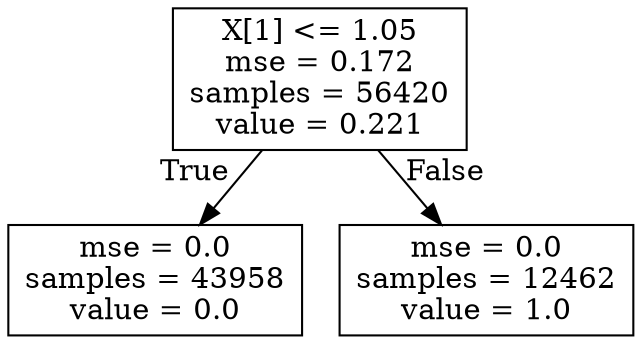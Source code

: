 digraph Tree {
node [shape=box] ;
0 [label="X[1] <= 1.05\nmse = 0.172\nsamples = 56420\nvalue = 0.221"] ;
1 [label="mse = 0.0\nsamples = 43958\nvalue = 0.0"] ;
0 -> 1 [labeldistance=2.5, labelangle=45, headlabel="True"] ;
2 [label="mse = 0.0\nsamples = 12462\nvalue = 1.0"] ;
0 -> 2 [labeldistance=2.5, labelangle=-45, headlabel="False"] ;
}